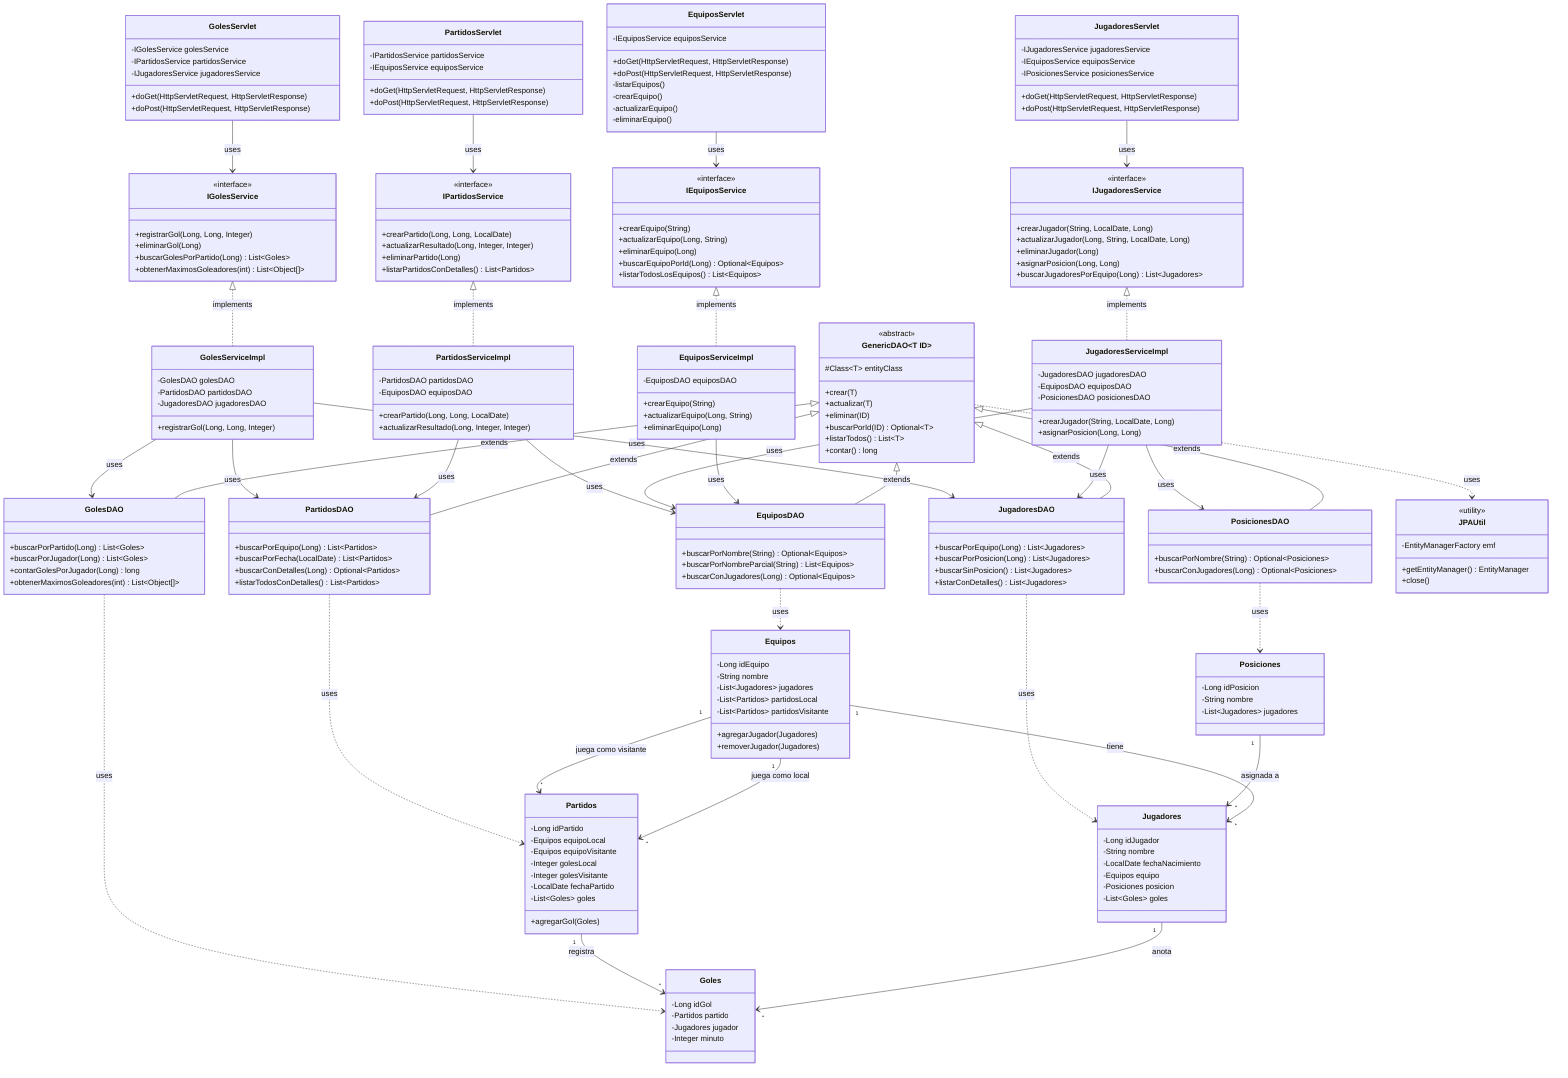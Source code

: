 classDiagram
%% CAPA DE ENTIDADES
    class Equipos {
        -Long idEquipo
        -String nombre
        -List~Jugadores~ jugadores
        -List~Partidos~ partidosLocal
        -List~Partidos~ partidosVisitante
        +agregarJugador(Jugadores)
        +removerJugador(Jugadores)
    }

    class Jugadores {
        -Long idJugador
        -String nombre
        -LocalDate fechaNacimiento
        -Equipos equipo
        -Posiciones posicion
        -List~Goles~ goles
    }

    class Posiciones {
        -Long idPosicion
        -String nombre
        -List~Jugadores~ jugadores
    }

    class Partidos {
        -Long idPartido
        -Equipos equipoLocal
        -Equipos equipoVisitante
        -Integer golesLocal
        -Integer golesVisitante
        -LocalDate fechaPartido
        -List~Goles~ goles
        +agregarGol(Goles)
    }

    class Goles {
        -Long idGol
        -Partidos partido
        -Jugadores jugador
        -Integer minuto
    }

%% CAPA DAO
    class GenericDAO~T ID~ {
<<abstract>>
#Class~T~ entityClass
+crear(T)
+actualizar(T)
+eliminar(ID)
+buscarPorId(ID) Optional~T~
+listarTodos() List~T~
+contar() long
}

class EquiposDAO {
+buscarPorNombre(String) Optional~Equipos~
+buscarPorNombreParcial(String) List~Equipos~
+buscarConJugadores(Long) Optional~Equipos~
    }

class JugadoresDAO {
+buscarPorEquipo(Long) List~Jugadores~
+buscarPorPosicion(Long) List~Jugadores~
+buscarSinPosicion() List~Jugadores~
+listarConDetalles() List~Jugadores~
}

class PosicionesDAO {
+buscarPorNombre(String) Optional~Posiciones~
+buscarConJugadores(Long) Optional~Posiciones~
    }

class PartidosDAO {
+buscarPorEquipo(Long) List~Partidos~
+buscarPorFecha(LocalDate) List~Partidos~
+buscarConDetalles(Long) Optional~Partidos~
+listarTodosConDetalles() List~Partidos~
}

class GolesDAO {
+buscarPorPartido(Long) List~Goles~
+buscarPorJugador(Long) List~Goles~
+contarGolesPorJugador(Long) long
+obtenerMaximosGoleadores(int) List~Object[]~
}

%% CAPA DE SERVICIOS - INTERFACES
class IEquiposService {
<<interface>>
+crearEquipo(String)
+actualizarEquipo(Long, String)
+eliminarEquipo(Long)
+buscarEquipoPorId(Long) Optional~Equipos~
+listarTodosLosEquipos() List~Equipos~
}

class IJugadoresService {
<<interface>>
+crearJugador(String, LocalDate, Long)
+actualizarJugador(Long, String, LocalDate, Long)
+eliminarJugador(Long)
+asignarPosicion(Long, Long)
+buscarJugadoresPorEquipo(Long) List~Jugadores~
    }

class IPartidosService {
<<interface>>
+crearPartido(Long, Long, LocalDate)
+actualizarResultado(Long, Integer, Integer)
+eliminarPartido(Long)
+listarPartidosConDetalles() List~Partidos~
}

class IGolesService {
<<interface>>
+registrarGol(Long, Long, Integer)
+eliminarGol(Long)
+buscarGolesPorPartido(Long) List~Goles~
+obtenerMaximosGoleadores(int) List~Object[]~
    }

%% CAPA DE SERVICIOS - IMPLEMENTACIONES
class EquiposServiceImpl {
-EquiposDAO equiposDAO
+crearEquipo(String)
+actualizarEquipo(Long, String)
+eliminarEquipo(Long)
}

class JugadoresServiceImpl {
-JugadoresDAO jugadoresDAO
-EquiposDAO equiposDAO
-PosicionesDAO posicionesDAO
+crearJugador(String, LocalDate, Long)
+asignarPosicion(Long, Long)
    }

class PartidosServiceImpl {
-PartidosDAO partidosDAO
-EquiposDAO equiposDAO
+crearPartido(Long, Long, LocalDate)
+actualizarResultado(Long, Integer, Integer)
}

class GolesServiceImpl {
-GolesDAO golesDAO
-PartidosDAO partidosDAO
-JugadoresDAO jugadoresDAO
+registrarGol(Long, Long, Integer)
}

%% CAPA DE PRESENTACIÓN
class EquiposServlet {
-IEquiposService equiposService
+doGet(HttpServletRequest, HttpServletResponse)
+doPost(HttpServletRequest, HttpServletResponse)
-listarEquipos()
-crearEquipo()
-actualizarEquipo()
-eliminarEquipo()
}

class JugadoresServlet {
-IJugadoresService jugadoresService
-IEquiposService equiposService
-IPosicionesService posicionesService
+doGet(HttpServletRequest, HttpServletResponse)
+doPost(HttpServletRequest, HttpServletResponse)
}

class PartidosServlet {
-IPartidosService partidosService
-IEquiposService equiposService
+doGet(HttpServletRequest, HttpServletResponse)
+doPost(HttpServletRequest, HttpServletResponse)
}

class GolesServlet {
-IGolesService golesService
-IPartidosService partidosService
-IJugadoresService jugadoresService
+doGet(HttpServletRequest, HttpServletResponse)
+doPost(HttpServletRequest, HttpServletResponse)
}

class JPAUtil {
<<utility>>
-EntityManagerFactory emf
+getEntityManager() EntityManager
+close()
}

%% RELACIONES ENTRE ENTIDADES
Equipos "1" --> "*" Jugadores : tiene
Equipos "1" --> "*" Partidos : juega como local
Equipos "1" --> "*" Partidos : juega como visitante
Posiciones "1" --> "*" Jugadores : asignada a
Jugadores "1" --> "*" Goles : anota
Partidos "1" --> "*" Goles : registra

%% RELACIONES CAPA DAO
GenericDAO <|-- EquiposDAO : extends
GenericDAO <|-- JugadoresDAO : extends
GenericDAO <|-- PosicionesDAO : extends
GenericDAO <|-- PartidosDAO : extends
GenericDAO <|-- GolesDAO : extends

EquiposDAO ..> Equipos : uses
JugadoresDAO ..> Jugadores : uses
PosicionesDAO ..> Posiciones : uses
PartidosDAO ..> Partidos : uses
GolesDAO ..> Goles : uses

GenericDAO ..> JPAUtil : uses

%% RELACIONES CAPA SERVICIOS
IEquiposService <|.. EquiposServiceImpl : implements
IJugadoresService <|.. JugadoresServiceImpl : implements
IPartidosService <|.. PartidosServiceImpl : implements
IGolesService <|.. GolesServiceImpl : implements

EquiposServiceImpl --> EquiposDAO : uses
JugadoresServiceImpl --> JugadoresDAO : uses
JugadoresServiceImpl --> EquiposDAO : uses
JugadoresServiceImpl --> PosicionesDAO : uses
PartidosServiceImpl --> PartidosDAO : uses
PartidosServiceImpl --> EquiposDAO : uses
GolesServiceImpl --> GolesDAO : uses
GolesServiceImpl --> PartidosDAO : uses
GolesServiceImpl --> JugadoresDAO : uses

%% RELACIONES CAPA PRESENTACIÓN
EquiposServlet --> IEquiposService : uses
JugadoresServlet --> IJugadoresService : uses
PartidosServlet --> IPartidosService : uses
GolesServlet --> IGolesService : uses